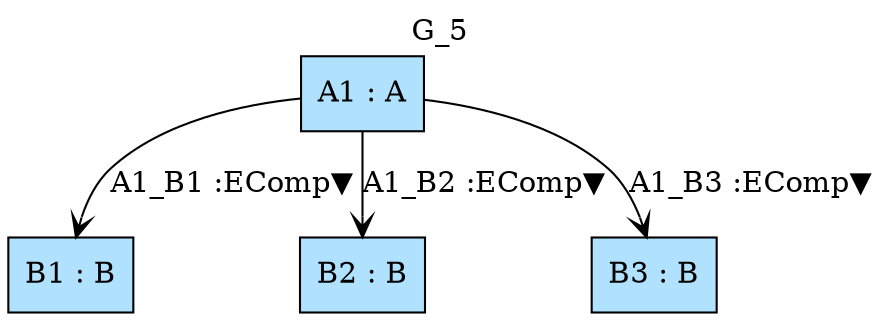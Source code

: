 digraph {graph[label=G_5,labelloc=tl,labelfontsize=12];
"A1"[shape=box,fillcolor=lightskyblue1,style = filled,label="A1 : A"];
"B1"[shape=box,fillcolor=lightskyblue1,style = filled,label="B1 : B"];
"B2"[shape=box,fillcolor=lightskyblue1,style = filled,label="B2 : B"];
"B3"[shape=box,fillcolor=lightskyblue1,style = filled,label="B3 : B"];

"A1"->"B1"[label="A1_B1 :EComp▼",arrowhead=vee];
"A1"->"B2"[label="A1_B2 :EComp▼",arrowhead=vee];
"A1"->"B3"[label="A1_B3 :EComp▼",arrowhead=vee];
}